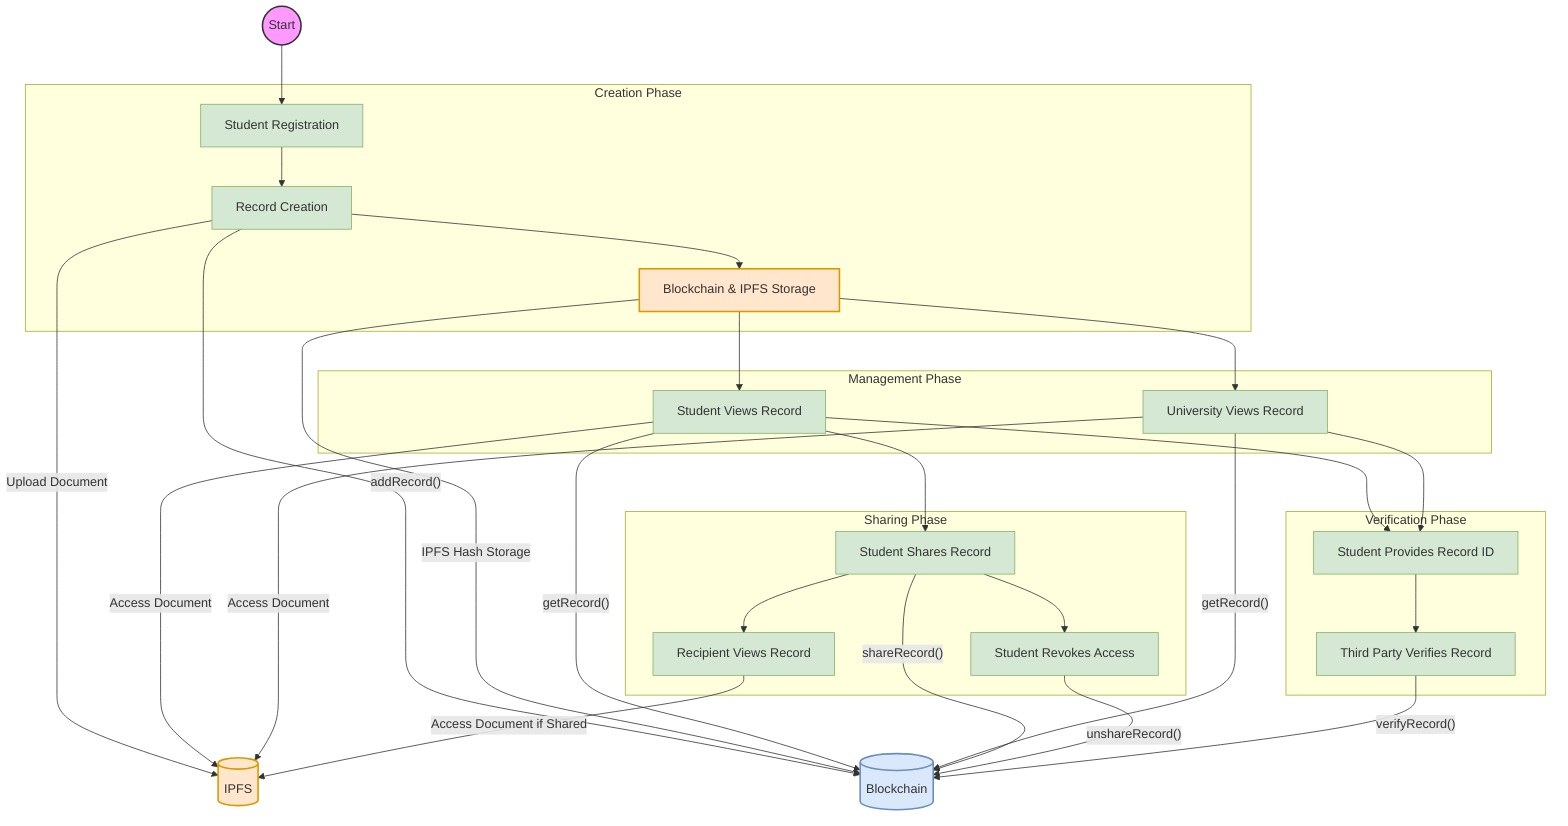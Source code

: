 flowchart TD
%% Record Creation
Start((Start)) --> Registration[Student Registration]
Registration --> Creation[Record Creation]
Creation --> Storage[Blockchain & IPFS Storage]

    %% Record Management
    Storage --> StudentView[Student Views Record]
    Storage --> UniversityView[University Views Record]

    %% Record Sharing & Access
    StudentView --> Share[Student Shares Record]
    Share --> RecipientView[Recipient Views Record]
    Share --> Unshare[Student Revokes Access]

    %% Record Verification
    StudentView --> ProvideID[Student Provides Record ID]
    UniversityView --> ProvideID
    ProvideID --> ThirdPartyVerifies[Third Party Verifies Record]

    %% Lifecycle Phases
    subgraph "Creation Phase"
        Registration
        Creation
        Storage
    end

    subgraph "Management Phase"
        StudentView
        UniversityView
    end

    subgraph "Sharing Phase"
        Share
        RecipientView
        Unshare
    end

    subgraph "Verification Phase"
        ProvideID
        ThirdPartyVerifies
    end

    %% Blockchain Interactions
    Creation --> |"addRecord()"| Blockchain[(Blockchain)]
    Storage --> |"IPFS Hash Storage"| Blockchain
    StudentView --> |"getRecord()"| Blockchain
    UniversityView --> |"getRecord()"| Blockchain
    Share --> |"shareRecord()"| Blockchain
    Unshare --> |"unshareRecord()"| Blockchain
    ThirdPartyVerifies --> |"verifyRecord()"| Blockchain

    %% IPFS Interactions
    Creation --> |"Upload Document"| IPFS[(IPFS)]
    StudentView --> |"Access Document"| IPFS
    UniversityView --> |"Access Document"| IPFS
    RecipientView --> |"Access Document if Shared"| IPFS

    %% Styling
    classDef start fill:#f9f,stroke:#333,stroke-width:2px
    classDef phase fill:#d5e8d4,stroke:#82b366,stroke-width:1px
    classDef blockchain fill:#dae8fc,stroke:#6c8ebf,stroke-width:2px
    classDef storage fill:#ffe6cc,stroke:#d79b00,stroke-width:2px

    class Start start
    class Registration,Creation,Storage phase
    class StudentView,UniversityView phase
    class Share,RecipientView,Unshare phase
    class ProvideID,ThirdPartyVerifies phase
    class Blockchain blockchain
    class IPFS,Storage storage